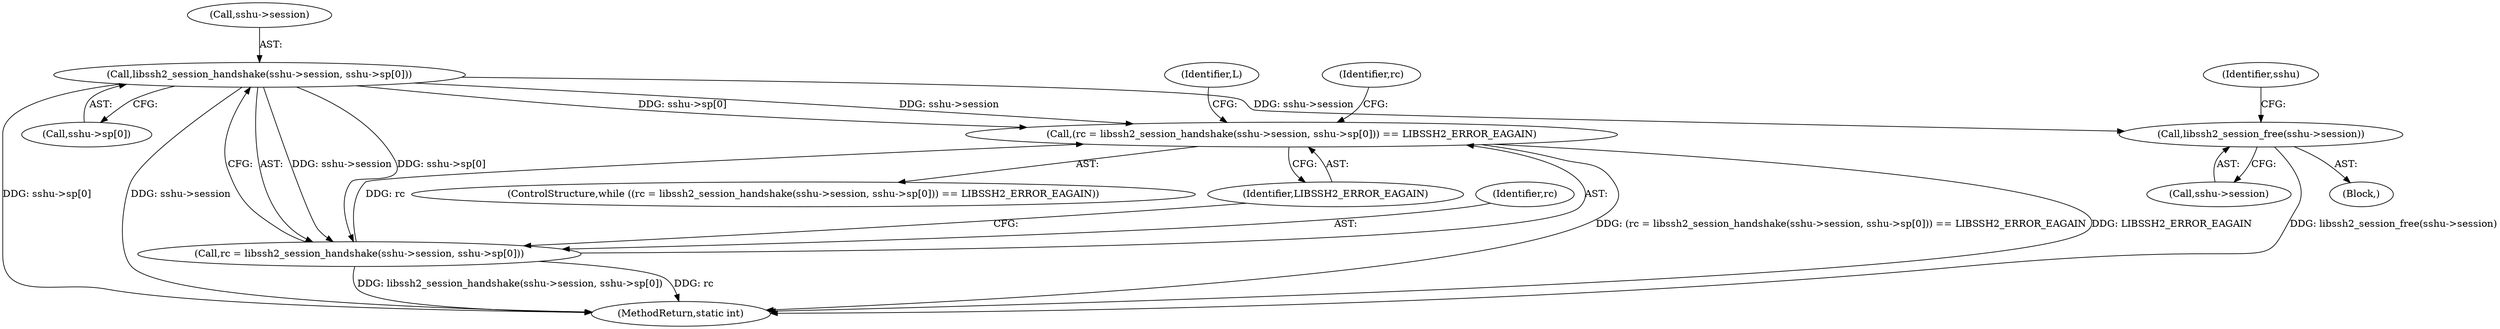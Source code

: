 digraph "0_nmap_350bbe0597d37ad67abe5fef8fba984707b4e9ad@array" {
"1000128" [label="(Call,libssh2_session_handshake(sshu->session, sshu->sp[0]))"];
"1000125" [label="(Call,(rc = libssh2_session_handshake(sshu->session, sshu->sp[0])) == LIBSSH2_ERROR_EAGAIN)"];
"1000126" [label="(Call,rc = libssh2_session_handshake(sshu->session, sshu->sp[0]))"];
"1000160" [label="(Call,libssh2_session_free(sshu->session))"];
"1000137" [label="(Identifier,LIBSSH2_ERROR_EAGAIN)"];
"1000166" [label="(Identifier,sshu)"];
"1000127" [label="(Identifier,rc)"];
"1000159" [label="(Block,)"];
"1000128" [label="(Call,libssh2_session_handshake(sshu->session, sshu->sp[0]))"];
"1000160" [label="(Call,libssh2_session_free(sshu->session))"];
"1000125" [label="(Call,(rc = libssh2_session_handshake(sshu->session, sshu->sp[0])) == LIBSSH2_ERROR_EAGAIN)"];
"1000124" [label="(ControlStructure,while ((rc = libssh2_session_handshake(sshu->session, sshu->sp[0])) == LIBSSH2_ERROR_EAGAIN))"];
"1000178" [label="(MethodReturn,static int)"];
"1000126" [label="(Call,rc = libssh2_session_handshake(sshu->session, sshu->sp[0]))"];
"1000140" [label="(Identifier,L)"];
"1000132" [label="(Call,sshu->sp[0])"];
"1000161" [label="(Call,sshu->session)"];
"1000158" [label="(Identifier,rc)"];
"1000129" [label="(Call,sshu->session)"];
"1000128" -> "1000126"  [label="AST: "];
"1000128" -> "1000132"  [label="CFG: "];
"1000129" -> "1000128"  [label="AST: "];
"1000132" -> "1000128"  [label="AST: "];
"1000126" -> "1000128"  [label="CFG: "];
"1000128" -> "1000178"  [label="DDG: sshu->sp[0]"];
"1000128" -> "1000178"  [label="DDG: sshu->session"];
"1000128" -> "1000125"  [label="DDG: sshu->session"];
"1000128" -> "1000125"  [label="DDG: sshu->sp[0]"];
"1000128" -> "1000126"  [label="DDG: sshu->session"];
"1000128" -> "1000126"  [label="DDG: sshu->sp[0]"];
"1000128" -> "1000160"  [label="DDG: sshu->session"];
"1000125" -> "1000124"  [label="AST: "];
"1000125" -> "1000137"  [label="CFG: "];
"1000126" -> "1000125"  [label="AST: "];
"1000137" -> "1000125"  [label="AST: "];
"1000140" -> "1000125"  [label="CFG: "];
"1000158" -> "1000125"  [label="CFG: "];
"1000125" -> "1000178"  [label="DDG: (rc = libssh2_session_handshake(sshu->session, sshu->sp[0])) == LIBSSH2_ERROR_EAGAIN"];
"1000125" -> "1000178"  [label="DDG: LIBSSH2_ERROR_EAGAIN"];
"1000126" -> "1000125"  [label="DDG: rc"];
"1000127" -> "1000126"  [label="AST: "];
"1000137" -> "1000126"  [label="CFG: "];
"1000126" -> "1000178"  [label="DDG: rc"];
"1000126" -> "1000178"  [label="DDG: libssh2_session_handshake(sshu->session, sshu->sp[0])"];
"1000160" -> "1000159"  [label="AST: "];
"1000160" -> "1000161"  [label="CFG: "];
"1000161" -> "1000160"  [label="AST: "];
"1000166" -> "1000160"  [label="CFG: "];
"1000160" -> "1000178"  [label="DDG: libssh2_session_free(sshu->session)"];
}
